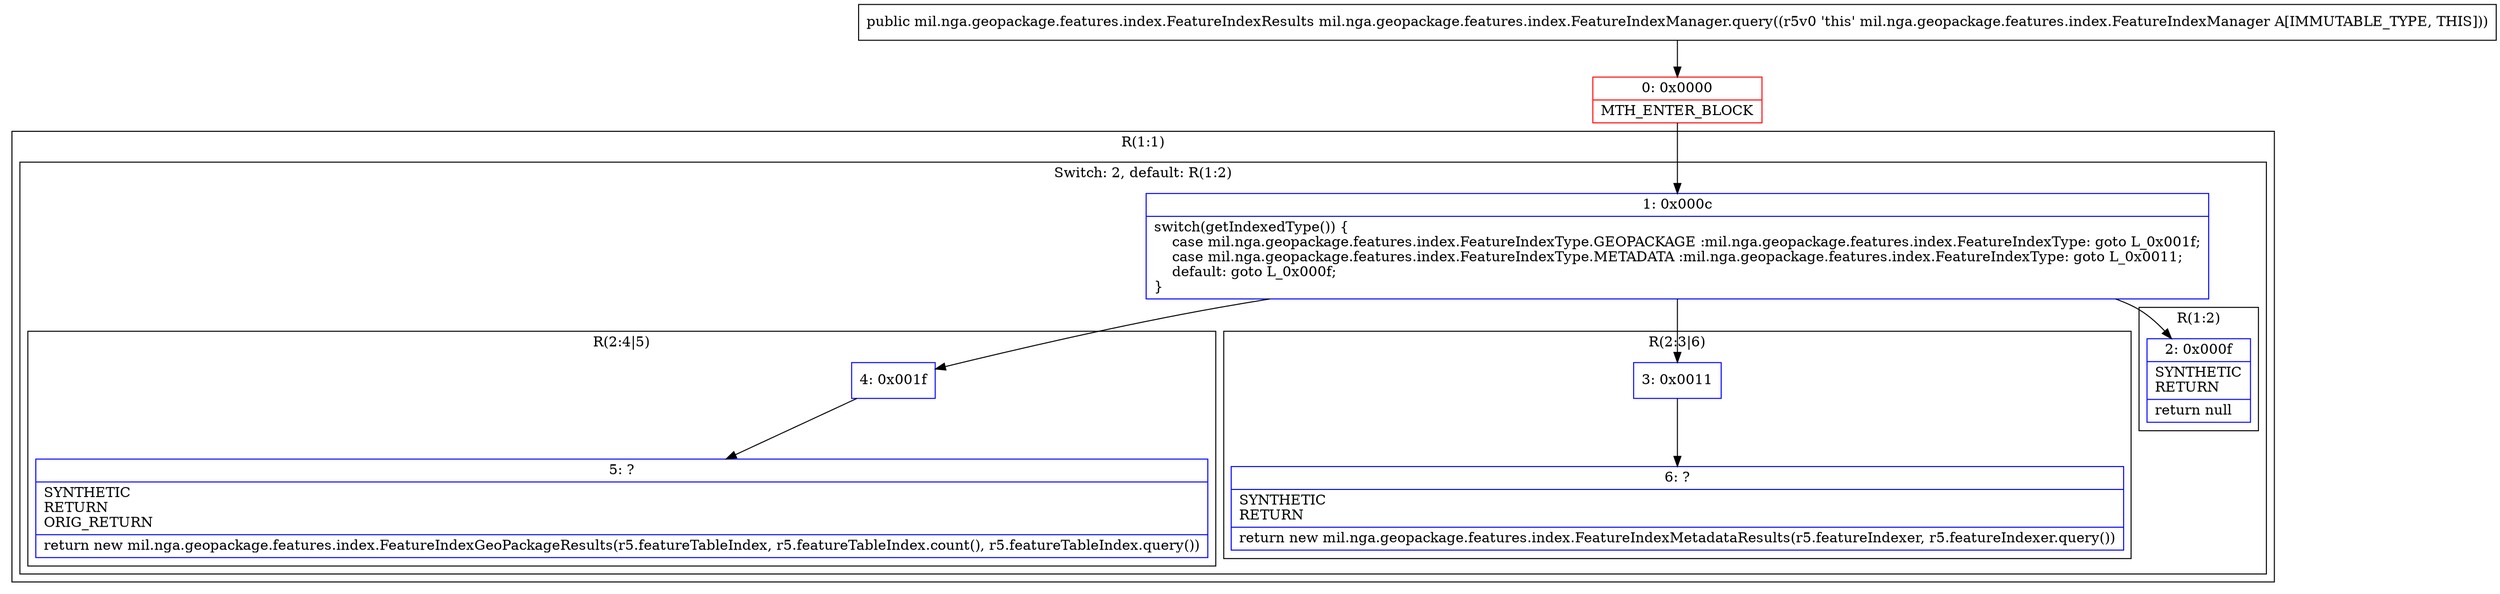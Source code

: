 digraph "CFG formil.nga.geopackage.features.index.FeatureIndexManager.query()Lmil\/nga\/geopackage\/features\/index\/FeatureIndexResults;" {
subgraph cluster_Region_81549290 {
label = "R(1:1)";
node [shape=record,color=blue];
subgraph cluster_SwitchRegion_1111781113 {
label = "Switch: 2, default: R(1:2)";
node [shape=record,color=blue];
Node_1 [shape=record,label="{1\:\ 0x000c|switch(getIndexedType()) \{\l    case mil.nga.geopackage.features.index.FeatureIndexType.GEOPACKAGE :mil.nga.geopackage.features.index.FeatureIndexType: goto L_0x001f;\l    case mil.nga.geopackage.features.index.FeatureIndexType.METADATA :mil.nga.geopackage.features.index.FeatureIndexType: goto L_0x0011;\l    default: goto L_0x000f;\l\}\l}"];
subgraph cluster_Region_672300501 {
label = "R(2:4|5)";
node [shape=record,color=blue];
Node_4 [shape=record,label="{4\:\ 0x001f}"];
Node_5 [shape=record,label="{5\:\ ?|SYNTHETIC\lRETURN\lORIG_RETURN\l|return new mil.nga.geopackage.features.index.FeatureIndexGeoPackageResults(r5.featureTableIndex, r5.featureTableIndex.count(), r5.featureTableIndex.query())\l}"];
}
subgraph cluster_Region_212239229 {
label = "R(2:3|6)";
node [shape=record,color=blue];
Node_3 [shape=record,label="{3\:\ 0x0011}"];
Node_6 [shape=record,label="{6\:\ ?|SYNTHETIC\lRETURN\l|return new mil.nga.geopackage.features.index.FeatureIndexMetadataResults(r5.featureIndexer, r5.featureIndexer.query())\l}"];
}
subgraph cluster_Region_1789126148 {
label = "R(1:2)";
node [shape=record,color=blue];
Node_2 [shape=record,label="{2\:\ 0x000f|SYNTHETIC\lRETURN\l|return null\l}"];
}
}
}
Node_0 [shape=record,color=red,label="{0\:\ 0x0000|MTH_ENTER_BLOCK\l}"];
MethodNode[shape=record,label="{public mil.nga.geopackage.features.index.FeatureIndexResults mil.nga.geopackage.features.index.FeatureIndexManager.query((r5v0 'this' mil.nga.geopackage.features.index.FeatureIndexManager A[IMMUTABLE_TYPE, THIS])) }"];
MethodNode -> Node_0;
Node_1 -> Node_2;
Node_1 -> Node_3;
Node_1 -> Node_4;
Node_4 -> Node_5;
Node_3 -> Node_6;
Node_0 -> Node_1;
}

